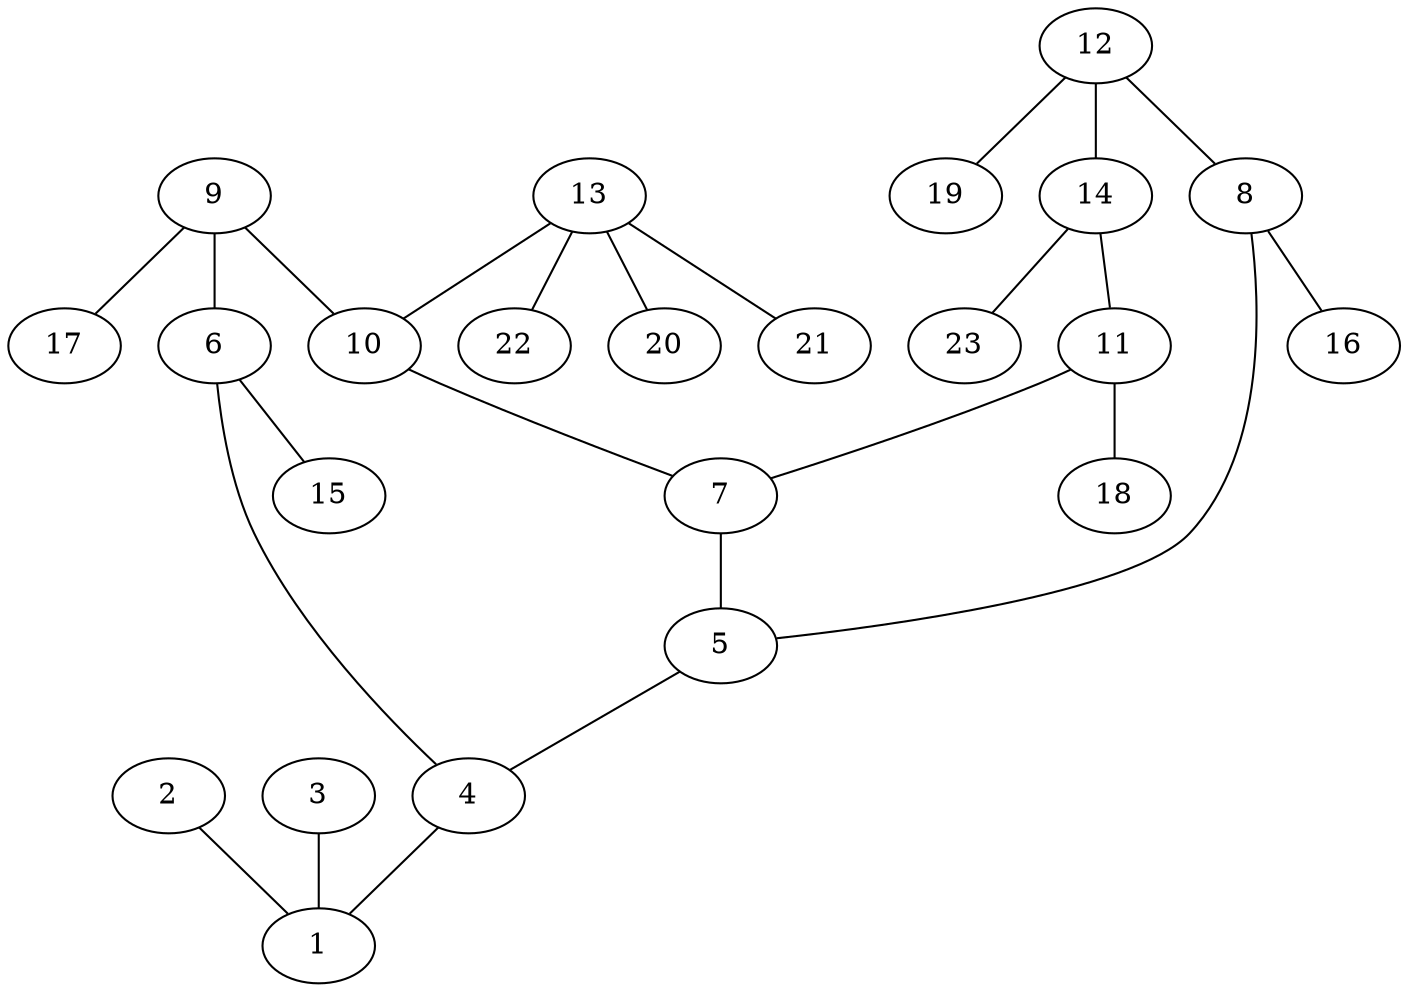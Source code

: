 graph molecule_2403 {
	1	 [chem=N];
	2	 [chem=O];
	2 -- 1	 [valence=1];
	3	 [chem=O];
	3 -- 1	 [valence=2];
	4	 [chem=C];
	4 -- 1	 [valence=1];
	5	 [chem=C];
	5 -- 4	 [valence=2];
	6	 [chem=C];
	6 -- 4	 [valence=1];
	15	 [chem=H];
	6 -- 15	 [valence=1];
	7	 [chem=C];
	7 -- 5	 [valence=1];
	8	 [chem=C];
	8 -- 5	 [valence=1];
	16	 [chem=H];
	8 -- 16	 [valence=1];
	9	 [chem=C];
	9 -- 6	 [valence=2];
	10	 [chem=C];
	9 -- 10	 [valence=1];
	17	 [chem=H];
	9 -- 17	 [valence=1];
	10 -- 7	 [valence=2];
	11	 [chem=C];
	11 -- 7	 [valence=1];
	18	 [chem=H];
	11 -- 18	 [valence=1];
	12	 [chem=C];
	12 -- 8	 [valence=2];
	14	 [chem=C];
	12 -- 14	 [valence=1];
	19	 [chem=H];
	12 -- 19	 [valence=1];
	13	 [chem=C];
	13 -- 10	 [valence=1];
	20	 [chem=H];
	13 -- 20	 [valence=1];
	21	 [chem=H];
	13 -- 21	 [valence=1];
	22	 [chem=H];
	13 -- 22	 [valence=1];
	14 -- 11	 [valence=2];
	23	 [chem=H];
	14 -- 23	 [valence=1];
}
